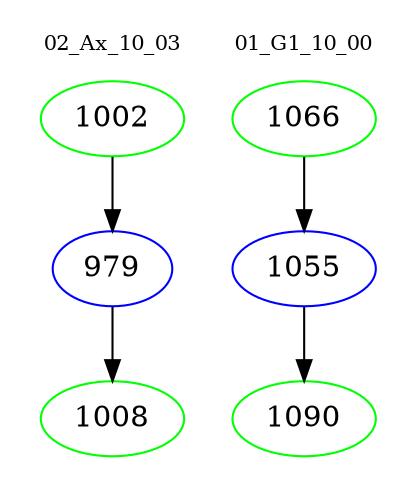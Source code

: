 digraph{
subgraph cluster_0 {
color = white
label = "02_Ax_10_03";
fontsize=10;
T0_1002 [label="1002", color="green"]
T0_1002 -> T0_979 [color="black"]
T0_979 [label="979", color="blue"]
T0_979 -> T0_1008 [color="black"]
T0_1008 [label="1008", color="green"]
}
subgraph cluster_1 {
color = white
label = "01_G1_10_00";
fontsize=10;
T1_1066 [label="1066", color="green"]
T1_1066 -> T1_1055 [color="black"]
T1_1055 [label="1055", color="blue"]
T1_1055 -> T1_1090 [color="black"]
T1_1090 [label="1090", color="green"]
}
}
